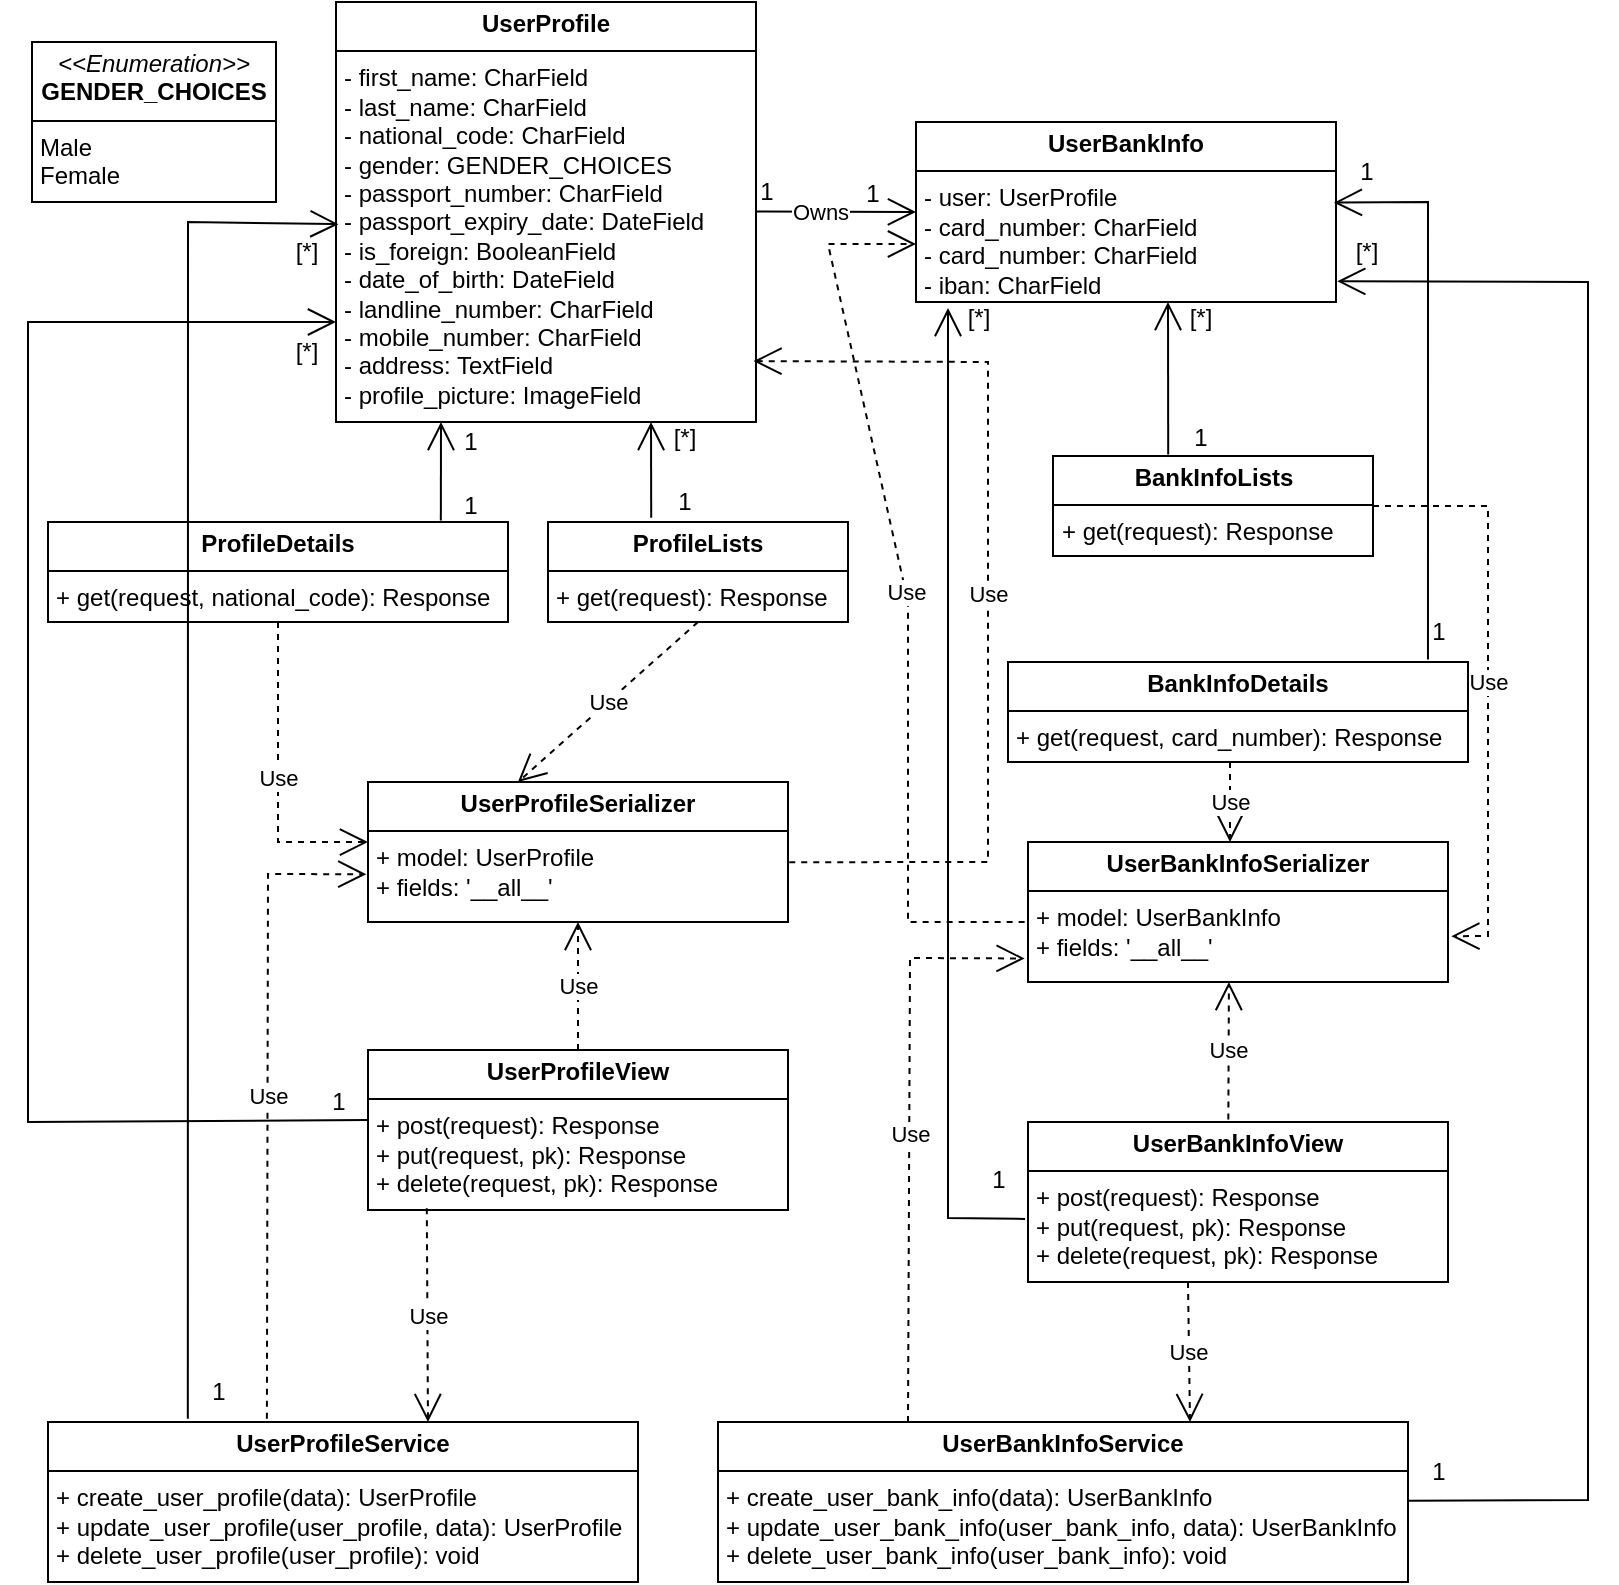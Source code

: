 <mxfile version="25.0.2">
  <diagram id="C5RBs43oDa-KdzZeNtuy" name="Page-1">
    <mxGraphModel dx="2206" dy="1286" grid="1" gridSize="10" guides="1" tooltips="1" connect="1" arrows="1" fold="1" page="1" pageScale="1" pageWidth="827" pageHeight="1169" math="0" shadow="0">
      <root>
        <mxCell id="WIyWlLk6GJQsqaUBKTNV-0" />
        <mxCell id="WIyWlLk6GJQsqaUBKTNV-1" parent="WIyWlLk6GJQsqaUBKTNV-0" />
        <mxCell id="NhaR2hyR2R-Psau6ybFk-0" value="&lt;p style=&quot;margin:0px;margin-top:4px;text-align:center;&quot;&gt;&lt;b&gt;UserProfile&lt;/b&gt;&lt;/p&gt;&lt;hr size=&quot;1&quot; style=&quot;border-style:solid;&quot;&gt;&lt;p style=&quot;margin:0px;margin-left:4px;&quot;&gt;- first_name: CharField&lt;/p&gt;&lt;p style=&quot;margin:0px;margin-left:4px;&quot;&gt;- last_name: CharField&lt;br&gt;&lt;/p&gt;&lt;p style=&quot;margin:0px;margin-left:4px;&quot;&gt;- national_code:&amp;nbsp;&lt;span style=&quot;background-color: initial;&quot;&gt;CharField&lt;/span&gt;&lt;/p&gt;&lt;p style=&quot;margin:0px;margin-left:4px;&quot;&gt;- gender: GENDER_CHOICES&lt;/p&gt;&lt;p style=&quot;margin:0px;margin-left:4px;&quot;&gt;- passport_number:&amp;nbsp;&lt;span style=&quot;background-color: initial;&quot;&gt;CharField&lt;/span&gt;&lt;/p&gt;&lt;p style=&quot;margin:0px;margin-left:4px;&quot;&gt;- passport_expiry_date: DateField&lt;/p&gt;&lt;p style=&quot;margin:0px;margin-left:4px;&quot;&gt;- is_foreign: BooleanField&lt;/p&gt;&lt;p style=&quot;margin:0px;margin-left:4px;&quot;&gt;- date_of_birth: DateField&lt;/p&gt;&lt;p style=&quot;margin:0px;margin-left:4px;&quot;&gt;- landline_number:&amp;nbsp;&lt;span style=&quot;background-color: initial;&quot;&gt;CharField&lt;/span&gt;&lt;/p&gt;&lt;p style=&quot;margin:0px;margin-left:4px;&quot;&gt;- mobile_number:&amp;nbsp;&lt;span style=&quot;background-color: initial;&quot;&gt;CharField&lt;/span&gt;&lt;/p&gt;&lt;p style=&quot;margin:0px;margin-left:4px;&quot;&gt;- address: TextField&lt;/p&gt;&lt;p style=&quot;margin:0px;margin-left:4px;&quot;&gt;&lt;span style=&quot;background-color: initial;&quot;&gt;- profile_picture: ImageField&lt;/span&gt;&lt;/p&gt;" style="verticalAlign=top;align=left;overflow=fill;html=1;whiteSpace=wrap;" parent="WIyWlLk6GJQsqaUBKTNV-1" vertex="1">
          <mxGeometry x="174" y="20" width="210" height="210" as="geometry" />
        </mxCell>
        <mxCell id="NhaR2hyR2R-Psau6ybFk-1" value="&lt;p style=&quot;margin:0px;margin-top:4px;text-align:center;&quot;&gt;&lt;i&gt;&amp;lt;&amp;lt;Enumeration&amp;gt;&amp;gt;&lt;/i&gt;&lt;br&gt;&lt;b&gt;GENDER_CHOICES&lt;/b&gt;&lt;/p&gt;&lt;hr size=&quot;1&quot; style=&quot;border-style:solid;&quot;&gt;&lt;p style=&quot;margin:0px;margin-left:4px;&quot;&gt;Male&lt;br&gt;Female&lt;/p&gt;" style="verticalAlign=top;align=left;overflow=fill;html=1;whiteSpace=wrap;" parent="WIyWlLk6GJQsqaUBKTNV-1" vertex="1">
          <mxGeometry x="22" y="40" width="122" height="80" as="geometry" />
        </mxCell>
        <mxCell id="NhaR2hyR2R-Psau6ybFk-2" value="&lt;p style=&quot;margin:0px;margin-top:4px;text-align:center;&quot;&gt;&lt;b&gt;UserBankInfo&lt;/b&gt;&lt;/p&gt;&lt;hr size=&quot;1&quot; style=&quot;border-style:solid;&quot;&gt;&lt;p style=&quot;margin:0px;margin-left:4px;&quot;&gt;- user: UserProfile&lt;/p&gt;&lt;p style=&quot;margin:0px;margin-left:4px;&quot;&gt;- card_number: CharField&lt;br&gt;&lt;/p&gt;&lt;p style=&quot;margin:0px;margin-left:4px;&quot;&gt;- card_number:&amp;nbsp;&lt;span style=&quot;background-color: initial;&quot;&gt;CharField&lt;/span&gt;&lt;/p&gt;&lt;p style=&quot;margin:0px;margin-left:4px;&quot;&gt;- iban:&amp;nbsp;&lt;span style=&quot;background-color: initial;&quot;&gt;CharField&lt;/span&gt;&lt;/p&gt;" style="verticalAlign=top;align=left;overflow=fill;html=1;whiteSpace=wrap;" parent="WIyWlLk6GJQsqaUBKTNV-1" vertex="1">
          <mxGeometry x="464" y="80" width="210" height="90" as="geometry" />
        </mxCell>
        <mxCell id="NhaR2hyR2R-Psau6ybFk-3" value="&lt;p style=&quot;margin:0px;margin-top:4px;text-align:center;&quot;&gt;&lt;b&gt;UserProfileService&lt;/b&gt;&lt;/p&gt;&lt;hr size=&quot;1&quot; style=&quot;border-style:solid;&quot;&gt;&lt;p style=&quot;margin:0px;margin-left:4px;&quot;&gt;+ create_user_profile(data): UserProfile&lt;/p&gt;&lt;p style=&quot;margin:0px;margin-left:4px;&quot;&gt;+&amp;nbsp;&lt;span style=&quot;background-color: initial;&quot;&gt;update_user_profile(&lt;/span&gt;&lt;span style=&quot;background-color: initial;&quot;&gt;user_profile,&amp;nbsp;&lt;/span&gt;&lt;span style=&quot;background-color: initial;&quot;&gt;data): UserProfile&lt;/span&gt;&lt;/p&gt;&lt;p style=&quot;margin:0px;margin-left:4px;&quot;&gt;&lt;span style=&quot;background-color: initial;&quot;&gt;+&amp;nbsp;&lt;/span&gt;&lt;span style=&quot;background-color: initial;&quot;&gt;delete_user_profile(user_profile): void&lt;/span&gt;&lt;/p&gt;" style="verticalAlign=top;align=left;overflow=fill;html=1;whiteSpace=wrap;" parent="WIyWlLk6GJQsqaUBKTNV-1" vertex="1">
          <mxGeometry x="30" y="730" width="295" height="80" as="geometry" />
        </mxCell>
        <mxCell id="NhaR2hyR2R-Psau6ybFk-4" value="&lt;p style=&quot;margin:0px;margin-top:4px;text-align:center;&quot;&gt;&lt;b&gt;UserBankInfoService&lt;/b&gt;&lt;/p&gt;&lt;hr size=&quot;1&quot; style=&quot;border-style:solid;&quot;&gt;&lt;p style=&quot;margin:0px;margin-left:4px;&quot;&gt;+ create_user_bank_info(data): UserBankInfo&lt;/p&gt;&lt;p style=&quot;margin:0px;margin-left:4px;&quot;&gt;+&amp;nbsp;&lt;span style=&quot;background-color: initial;&quot;&gt;update_&lt;/span&gt;user_bank_info&lt;span style=&quot;background-color: initial;&quot;&gt;(&lt;/span&gt;&lt;span style=&quot;background-color: initial;&quot;&gt;user_bank_info,&amp;nbsp;&lt;/span&gt;&lt;span style=&quot;background-color: initial;&quot;&gt;data):&amp;nbsp;&lt;/span&gt;&lt;span style=&quot;background-color: initial;&quot;&gt;UserBankInfo&lt;/span&gt;&lt;/p&gt;&lt;p style=&quot;margin:0px;margin-left:4px;&quot;&gt;&lt;span style=&quot;background-color: initial;&quot;&gt;+&amp;nbsp;&lt;/span&gt;&lt;span style=&quot;background-color: initial;&quot;&gt;delete_&lt;/span&gt;user_bank_info&lt;span style=&quot;background-color: initial;&quot;&gt;(user_bank_info): void&lt;/span&gt;&lt;/p&gt;" style="verticalAlign=top;align=left;overflow=fill;html=1;whiteSpace=wrap;" parent="WIyWlLk6GJQsqaUBKTNV-1" vertex="1">
          <mxGeometry x="365" y="730" width="345" height="80" as="geometry" />
        </mxCell>
        <mxCell id="NhaR2hyR2R-Psau6ybFk-7" value="&lt;p style=&quot;margin:0px;margin-top:4px;text-align:center;&quot;&gt;&lt;b&gt;UserProfileSerializer&lt;/b&gt;&lt;/p&gt;&lt;hr size=&quot;1&quot; style=&quot;border-style:solid;&quot;&gt;&lt;p style=&quot;margin:0px;margin-left:4px;&quot;&gt;+ model: UserProfile&lt;/p&gt;&lt;p style=&quot;margin:0px;margin-left:4px;&quot;&gt;+ fields: &#39;__all__&#39;&lt;/p&gt;" style="verticalAlign=top;align=left;overflow=fill;html=1;whiteSpace=wrap;" parent="WIyWlLk6GJQsqaUBKTNV-1" vertex="1">
          <mxGeometry x="190" y="410" width="210" height="70" as="geometry" />
        </mxCell>
        <mxCell id="NhaR2hyR2R-Psau6ybFk-8" value="&lt;p style=&quot;margin:0px;margin-top:4px;text-align:center;&quot;&gt;&lt;b&gt;UserBankInfoSerializer&lt;/b&gt;&lt;/p&gt;&lt;hr size=&quot;1&quot; style=&quot;border-style:solid;&quot;&gt;&lt;p style=&quot;margin:0px;margin-left:4px;&quot;&gt;+ model: UserBankInfo&lt;/p&gt;&lt;p style=&quot;margin:0px;margin-left:4px;&quot;&gt;+ fields: &#39;__all__&#39;&lt;/p&gt;" style="verticalAlign=top;align=left;overflow=fill;html=1;whiteSpace=wrap;" parent="WIyWlLk6GJQsqaUBKTNV-1" vertex="1">
          <mxGeometry x="520" y="440" width="210" height="70" as="geometry" />
        </mxCell>
        <mxCell id="NhaR2hyR2R-Psau6ybFk-10" value="&lt;p style=&quot;margin:0px;margin-top:4px;text-align:center;&quot;&gt;&lt;b&gt;UserProfileView&lt;/b&gt;&lt;/p&gt;&lt;hr size=&quot;1&quot; style=&quot;border-style:solid;&quot;&gt;&lt;p style=&quot;margin:0px;margin-left:4px;&quot;&gt;+ post(request): Response&lt;/p&gt;&lt;p style=&quot;margin:0px;margin-left:4px;&quot;&gt;+&amp;nbsp;&lt;span style=&quot;background-color: initial;&quot;&gt;put(request, pk): Response&lt;/span&gt;&lt;/p&gt;&lt;p style=&quot;margin:0px;margin-left:4px;&quot;&gt;&lt;span style=&quot;background-color: initial;&quot;&gt;+&amp;nbsp;&lt;/span&gt;&lt;span style=&quot;background-color: initial;&quot;&gt;delete(request, pk): Response&lt;/span&gt;&lt;/p&gt;" style="verticalAlign=top;align=left;overflow=fill;html=1;whiteSpace=wrap;" parent="WIyWlLk6GJQsqaUBKTNV-1" vertex="1">
          <mxGeometry x="190" y="544" width="210" height="80" as="geometry" />
        </mxCell>
        <mxCell id="NhaR2hyR2R-Psau6ybFk-11" value="&lt;p style=&quot;margin:0px;margin-top:4px;text-align:center;&quot;&gt;&lt;b&gt;UserBankInfoView&lt;/b&gt;&lt;/p&gt;&lt;hr size=&quot;1&quot; style=&quot;border-style:solid;&quot;&gt;&lt;p style=&quot;margin: 0px 0px 0px 4px;&quot;&gt;+ post(request): Response&lt;/p&gt;&lt;p style=&quot;margin: 0px 0px 0px 4px;&quot;&gt;+&amp;nbsp;&lt;span style=&quot;background-color: initial;&quot;&gt;put(request, pk): Response&lt;/span&gt;&lt;/p&gt;&lt;p style=&quot;margin: 0px 0px 0px 4px;&quot;&gt;&lt;span style=&quot;background-color: initial;&quot;&gt;+&amp;nbsp;&lt;/span&gt;&lt;span style=&quot;background-color: initial;&quot;&gt;delete(request, pk): Response&lt;/span&gt;&lt;/p&gt;" style="verticalAlign=top;align=left;overflow=fill;html=1;whiteSpace=wrap;" parent="WIyWlLk6GJQsqaUBKTNV-1" vertex="1">
          <mxGeometry x="520" y="580" width="210" height="80" as="geometry" />
        </mxCell>
        <mxCell id="NhaR2hyR2R-Psau6ybFk-12" value="&lt;p style=&quot;margin:0px;margin-top:4px;text-align:center;&quot;&gt;&lt;b&gt;ProfileLists&lt;/b&gt;&lt;/p&gt;&lt;hr size=&quot;1&quot; style=&quot;border-style:solid;&quot;&gt;&lt;p style=&quot;margin:0px;margin-left:4px;&quot;&gt;+ get(request): Response&lt;/p&gt;" style="verticalAlign=top;align=left;overflow=fill;html=1;whiteSpace=wrap;" parent="WIyWlLk6GJQsqaUBKTNV-1" vertex="1">
          <mxGeometry x="280" y="280" width="150" height="50" as="geometry" />
        </mxCell>
        <mxCell id="NhaR2hyR2R-Psau6ybFk-13" value="&lt;p style=&quot;margin:0px;margin-top:4px;text-align:center;&quot;&gt;&lt;b&gt;ProfileDetails&lt;/b&gt;&lt;br&gt;&lt;/p&gt;&lt;hr size=&quot;1&quot; style=&quot;border-style:solid;&quot;&gt;&lt;p style=&quot;margin:0px;margin-left:4px;&quot;&gt;+ get(request, national_code): Response&lt;br&gt;&lt;/p&gt;" style="verticalAlign=top;align=left;overflow=fill;html=1;whiteSpace=wrap;" parent="WIyWlLk6GJQsqaUBKTNV-1" vertex="1">
          <mxGeometry x="30" y="280" width="230" height="50" as="geometry" />
        </mxCell>
        <mxCell id="NhaR2hyR2R-Psau6ybFk-14" value="&lt;p style=&quot;margin:0px;margin-top:4px;text-align:center;&quot;&gt;&lt;b&gt;BankInfoLists&lt;/b&gt;&lt;/p&gt;&lt;hr size=&quot;1&quot; style=&quot;border-style:solid;&quot;&gt;&lt;p style=&quot;margin:0px;margin-left:4px;&quot;&gt;+ get(request): Response&lt;/p&gt;" style="verticalAlign=top;align=left;overflow=fill;html=1;whiteSpace=wrap;" parent="WIyWlLk6GJQsqaUBKTNV-1" vertex="1">
          <mxGeometry x="532.5" y="247" width="160" height="50" as="geometry" />
        </mxCell>
        <mxCell id="NhaR2hyR2R-Psau6ybFk-15" value="&lt;p style=&quot;margin:0px;margin-top:4px;text-align:center;&quot;&gt;&lt;b style=&quot;background-color: initial;&quot;&gt;BankInfo&lt;/b&gt;&lt;b&gt;Details&lt;/b&gt;&lt;br&gt;&lt;/p&gt;&lt;hr size=&quot;1&quot; style=&quot;border-style:solid;&quot;&gt;&lt;p style=&quot;margin:0px;margin-left:4px;&quot;&gt;+ get(request, card_number): Response&lt;br&gt;&lt;/p&gt;" style="verticalAlign=top;align=left;overflow=fill;html=1;whiteSpace=wrap;" parent="WIyWlLk6GJQsqaUBKTNV-1" vertex="1">
          <mxGeometry x="510" y="350" width="230" height="50" as="geometry" />
        </mxCell>
        <mxCell id="JuM62VpfZjrxUYvz8Qyw-0" value="" style="endArrow=open;endFill=1;endSize=12;html=1;rounded=0;" edge="1" parent="WIyWlLk6GJQsqaUBKTNV-1">
          <mxGeometry width="160" relative="1" as="geometry">
            <mxPoint x="384" y="124.72" as="sourcePoint" />
            <mxPoint x="464" y="125" as="targetPoint" />
          </mxGeometry>
        </mxCell>
        <mxCell id="JuM62VpfZjrxUYvz8Qyw-3" value="Owns" style="edgeLabel;html=1;align=center;verticalAlign=middle;resizable=0;points=[];" vertex="1" connectable="0" parent="JuM62VpfZjrxUYvz8Qyw-0">
          <mxGeometry x="-0.212" relative="1" as="geometry">
            <mxPoint as="offset" />
          </mxGeometry>
        </mxCell>
        <mxCell id="JuM62VpfZjrxUYvz8Qyw-1" value="1" style="text;html=1;align=center;verticalAlign=middle;resizable=0;points=[];autosize=1;strokeColor=none;fillColor=none;" vertex="1" parent="WIyWlLk6GJQsqaUBKTNV-1">
          <mxGeometry x="374" y="100" width="30" height="30" as="geometry" />
        </mxCell>
        <mxCell id="JuM62VpfZjrxUYvz8Qyw-2" value="1" style="text;html=1;align=center;verticalAlign=middle;resizable=0;points=[];autosize=1;strokeColor=none;fillColor=none;" vertex="1" parent="WIyWlLk6GJQsqaUBKTNV-1">
          <mxGeometry x="426.5" y="101" width="30" height="30" as="geometry" />
        </mxCell>
        <mxCell id="JuM62VpfZjrxUYvz8Qyw-4" value="" style="endArrow=open;endFill=1;endSize=12;html=1;rounded=0;exitX=0.854;exitY=-0.015;exitDx=0;exitDy=0;exitPerimeter=0;entryX=0.25;entryY=1;entryDx=0;entryDy=0;" edge="1" parent="WIyWlLk6GJQsqaUBKTNV-1" source="NhaR2hyR2R-Psau6ybFk-13" target="NhaR2hyR2R-Psau6ybFk-0">
          <mxGeometry width="160" relative="1" as="geometry">
            <mxPoint x="430" y="180" as="sourcePoint" />
            <mxPoint x="590" y="180" as="targetPoint" />
          </mxGeometry>
        </mxCell>
        <mxCell id="JuM62VpfZjrxUYvz8Qyw-5" value="" style="endArrow=open;endFill=1;endSize=12;html=1;rounded=0;exitX=0.344;exitY=-0.043;exitDx=0;exitDy=0;entryX=0.75;entryY=1;entryDx=0;entryDy=0;exitPerimeter=0;" edge="1" parent="WIyWlLk6GJQsqaUBKTNV-1" source="NhaR2hyR2R-Psau6ybFk-12" target="NhaR2hyR2R-Psau6ybFk-0">
          <mxGeometry width="160" relative="1" as="geometry">
            <mxPoint x="236" y="289" as="sourcePoint" />
            <mxPoint x="237" y="240" as="targetPoint" />
          </mxGeometry>
        </mxCell>
        <mxCell id="JuM62VpfZjrxUYvz8Qyw-7" value="1" style="text;html=1;align=center;verticalAlign=middle;resizable=0;points=[];autosize=1;strokeColor=none;fillColor=none;" vertex="1" parent="WIyWlLk6GJQsqaUBKTNV-1">
          <mxGeometry x="226" y="257" width="30" height="30" as="geometry" />
        </mxCell>
        <mxCell id="JuM62VpfZjrxUYvz8Qyw-8" value="1" style="text;html=1;align=center;verticalAlign=middle;resizable=0;points=[];autosize=1;strokeColor=none;fillColor=none;" vertex="1" parent="WIyWlLk6GJQsqaUBKTNV-1">
          <mxGeometry x="226" y="225" width="30" height="30" as="geometry" />
        </mxCell>
        <mxCell id="JuM62VpfZjrxUYvz8Qyw-9" value="1" style="text;html=1;align=center;verticalAlign=middle;resizable=0;points=[];autosize=1;strokeColor=none;fillColor=none;" vertex="1" parent="WIyWlLk6GJQsqaUBKTNV-1">
          <mxGeometry x="333" y="255" width="30" height="30" as="geometry" />
        </mxCell>
        <mxCell id="JuM62VpfZjrxUYvz8Qyw-10" value="[*]" style="text;html=1;align=center;verticalAlign=middle;resizable=0;points=[];autosize=1;strokeColor=none;fillColor=none;" vertex="1" parent="WIyWlLk6GJQsqaUBKTNV-1">
          <mxGeometry x="333" y="223" width="30" height="30" as="geometry" />
        </mxCell>
        <mxCell id="JuM62VpfZjrxUYvz8Qyw-12" value="Use" style="endArrow=open;endSize=12;dashed=1;html=1;rounded=0;exitX=0.5;exitY=1;exitDx=0;exitDy=0;entryX=0;entryY=0.429;entryDx=0;entryDy=0;entryPerimeter=0;" edge="1" parent="WIyWlLk6GJQsqaUBKTNV-1" source="NhaR2hyR2R-Psau6ybFk-13" target="NhaR2hyR2R-Psau6ybFk-7">
          <mxGeometry width="160" relative="1" as="geometry">
            <mxPoint x="490" y="510" as="sourcePoint" />
            <mxPoint x="269" y="440" as="targetPoint" />
            <Array as="points">
              <mxPoint x="145" y="440" />
            </Array>
          </mxGeometry>
        </mxCell>
        <mxCell id="JuM62VpfZjrxUYvz8Qyw-13" value="Use" style="endArrow=open;endSize=12;dashed=1;html=1;rounded=0;exitX=0.5;exitY=1;exitDx=0;exitDy=0;entryX=0.357;entryY=0;entryDx=0;entryDy=0;entryPerimeter=0;" edge="1" parent="WIyWlLk6GJQsqaUBKTNV-1" source="NhaR2hyR2R-Psau6ybFk-12" target="NhaR2hyR2R-Psau6ybFk-7">
          <mxGeometry width="160" relative="1" as="geometry">
            <mxPoint x="363" y="360" as="sourcePoint" />
            <mxPoint x="385.265" y="400.88" as="targetPoint" />
          </mxGeometry>
        </mxCell>
        <mxCell id="JuM62VpfZjrxUYvz8Qyw-15" value="Use" style="endArrow=open;endSize=12;dashed=1;html=1;rounded=0;entryX=0.994;entryY=0.855;entryDx=0;entryDy=0;entryPerimeter=0;exitX=1.003;exitY=0.573;exitDx=0;exitDy=0;exitPerimeter=0;" edge="1" parent="WIyWlLk6GJQsqaUBKTNV-1" source="NhaR2hyR2R-Psau6ybFk-7" target="NhaR2hyR2R-Psau6ybFk-0">
          <mxGeometry width="160" relative="1" as="geometry">
            <mxPoint x="490" y="450" as="sourcePoint" />
            <mxPoint x="590" y="400" as="targetPoint" />
            <Array as="points">
              <mxPoint x="500" y="450" />
              <mxPoint x="500" y="320" />
              <mxPoint x="500" y="200" />
            </Array>
          </mxGeometry>
        </mxCell>
        <mxCell id="JuM62VpfZjrxUYvz8Qyw-16" value="Use" style="endArrow=open;endSize=12;dashed=1;html=1;rounded=0;exitX=0.5;exitY=0;exitDx=0;exitDy=0;entryX=0.5;entryY=1;entryDx=0;entryDy=0;" edge="1" parent="WIyWlLk6GJQsqaUBKTNV-1" source="NhaR2hyR2R-Psau6ybFk-10" target="NhaR2hyR2R-Psau6ybFk-7">
          <mxGeometry width="160" relative="1" as="geometry">
            <mxPoint x="450" y="460" as="sourcePoint" />
            <mxPoint x="610" y="460" as="targetPoint" />
            <mxPoint as="offset" />
          </mxGeometry>
        </mxCell>
        <mxCell id="JuM62VpfZjrxUYvz8Qyw-17" value="[*]" style="text;html=1;align=center;verticalAlign=middle;resizable=0;points=[];autosize=1;strokeColor=none;fillColor=none;" vertex="1" parent="WIyWlLk6GJQsqaUBKTNV-1">
          <mxGeometry x="144" y="180" width="30" height="30" as="geometry" />
        </mxCell>
        <mxCell id="JuM62VpfZjrxUYvz8Qyw-18" value="1" style="text;html=1;align=center;verticalAlign=middle;resizable=0;points=[];autosize=1;strokeColor=none;fillColor=none;" vertex="1" parent="WIyWlLk6GJQsqaUBKTNV-1">
          <mxGeometry x="160" y="555" width="30" height="30" as="geometry" />
        </mxCell>
        <mxCell id="JuM62VpfZjrxUYvz8Qyw-19" value="" style="endArrow=open;endFill=1;endSize=12;html=1;rounded=0;exitX=0.002;exitY=0.438;exitDx=0;exitDy=0;exitPerimeter=0;" edge="1" parent="WIyWlLk6GJQsqaUBKTNV-1" source="NhaR2hyR2R-Psau6ybFk-10">
          <mxGeometry width="160" relative="1" as="geometry">
            <mxPoint x="201" y="580" as="sourcePoint" />
            <mxPoint x="174" y="180" as="targetPoint" />
            <Array as="points">
              <mxPoint x="20" y="580" />
              <mxPoint x="20" y="180" />
            </Array>
          </mxGeometry>
        </mxCell>
        <mxCell id="JuM62VpfZjrxUYvz8Qyw-20" value="1" style="text;html=1;align=center;verticalAlign=middle;resizable=0;points=[];autosize=1;strokeColor=none;fillColor=none;" vertex="1" parent="WIyWlLk6GJQsqaUBKTNV-1">
          <mxGeometry x="674" y="90" width="30" height="30" as="geometry" />
        </mxCell>
        <mxCell id="JuM62VpfZjrxUYvz8Qyw-21" value="1" style="text;html=1;align=center;verticalAlign=middle;resizable=0;points=[];autosize=1;strokeColor=none;fillColor=none;" vertex="1" parent="WIyWlLk6GJQsqaUBKTNV-1">
          <mxGeometry x="710" y="320" width="30" height="30" as="geometry" />
        </mxCell>
        <mxCell id="JuM62VpfZjrxUYvz8Qyw-22" value="" style="endArrow=open;endFill=1;endSize=12;html=1;rounded=0;exitX=0.333;exitY=0.959;exitDx=0;exitDy=0;exitPerimeter=0;entryX=0.995;entryY=0.448;entryDx=0;entryDy=0;entryPerimeter=0;" edge="1" parent="WIyWlLk6GJQsqaUBKTNV-1" source="JuM62VpfZjrxUYvz8Qyw-21" target="NhaR2hyR2R-Psau6ybFk-2">
          <mxGeometry width="160" relative="1" as="geometry">
            <mxPoint x="710" y="342" as="sourcePoint" />
            <mxPoint x="710" y="260" as="targetPoint" />
            <Array as="points">
              <mxPoint x="720" y="120" />
            </Array>
          </mxGeometry>
        </mxCell>
        <mxCell id="JuM62VpfZjrxUYvz8Qyw-23" value="1" style="text;html=1;align=center;verticalAlign=middle;resizable=0;points=[];autosize=1;strokeColor=none;fillColor=none;" vertex="1" parent="WIyWlLk6GJQsqaUBKTNV-1">
          <mxGeometry x="591" y="223" width="30" height="30" as="geometry" />
        </mxCell>
        <mxCell id="JuM62VpfZjrxUYvz8Qyw-24" value="[*]" style="text;html=1;align=center;verticalAlign=middle;resizable=0;points=[];autosize=1;strokeColor=none;fillColor=none;" vertex="1" parent="WIyWlLk6GJQsqaUBKTNV-1">
          <mxGeometry x="591" y="163" width="30" height="30" as="geometry" />
        </mxCell>
        <mxCell id="JuM62VpfZjrxUYvz8Qyw-25" value="" style="endArrow=open;endFill=1;endSize=12;html=1;rounded=0;exitX=0.36;exitY=-0.016;exitDx=0;exitDy=0;entryX=0.75;entryY=1;entryDx=0;entryDy=0;exitPerimeter=0;" edge="1" parent="WIyWlLk6GJQsqaUBKTNV-1" source="NhaR2hyR2R-Psau6ybFk-14">
          <mxGeometry width="160" relative="1" as="geometry">
            <mxPoint x="590" y="218" as="sourcePoint" />
            <mxPoint x="590" y="170" as="targetPoint" />
          </mxGeometry>
        </mxCell>
        <mxCell id="JuM62VpfZjrxUYvz8Qyw-26" value="Use" style="endArrow=open;endSize=12;dashed=1;html=1;rounded=0;exitX=0.5;exitY=1;exitDx=0;exitDy=0;" edge="1" parent="WIyWlLk6GJQsqaUBKTNV-1">
          <mxGeometry width="160" relative="1" as="geometry">
            <mxPoint x="621" y="400" as="sourcePoint" />
            <mxPoint x="621" y="440" as="targetPoint" />
          </mxGeometry>
        </mxCell>
        <mxCell id="JuM62VpfZjrxUYvz8Qyw-27" value="Use" style="endArrow=open;endSize=12;dashed=1;html=1;rounded=0;exitX=1;exitY=0.5;exitDx=0;exitDy=0;entryX=1.008;entryY=0.673;entryDx=0;entryDy=0;entryPerimeter=0;" edge="1" parent="WIyWlLk6GJQsqaUBKTNV-1" source="NhaR2hyR2R-Psau6ybFk-14" target="NhaR2hyR2R-Psau6ybFk-8">
          <mxGeometry width="160" relative="1" as="geometry">
            <mxPoint x="703.31" y="270" as="sourcePoint" />
            <mxPoint x="703.31" y="350" as="targetPoint" />
            <Array as="points">
              <mxPoint x="750" y="272" />
              <mxPoint x="750" y="380" />
              <mxPoint x="750" y="487" />
            </Array>
          </mxGeometry>
        </mxCell>
        <mxCell id="JuM62VpfZjrxUYvz8Qyw-28" value="Use" style="endArrow=open;endSize=12;dashed=1;html=1;rounded=0;exitX=0.477;exitY=-0.015;exitDx=0;exitDy=0;entryX=0.5;entryY=1;entryDx=0;entryDy=0;exitPerimeter=0;" edge="1" parent="WIyWlLk6GJQsqaUBKTNV-1" source="NhaR2hyR2R-Psau6ybFk-11">
          <mxGeometry width="160" relative="1" as="geometry">
            <mxPoint x="620.46" y="570" as="sourcePoint" />
            <mxPoint x="620.46" y="510" as="targetPoint" />
          </mxGeometry>
        </mxCell>
        <mxCell id="JuM62VpfZjrxUYvz8Qyw-29" value="" style="endArrow=open;endFill=1;endSize=12;html=1;rounded=0;exitX=-0.007;exitY=0.606;exitDx=0;exitDy=0;exitPerimeter=0;" edge="1" parent="WIyWlLk6GJQsqaUBKTNV-1" source="NhaR2hyR2R-Psau6ybFk-11">
          <mxGeometry width="160" relative="1" as="geometry">
            <mxPoint x="450" y="555" as="sourcePoint" />
            <mxPoint x="480" y="173" as="targetPoint" />
            <Array as="points">
              <mxPoint x="480" y="628" />
              <mxPoint x="480" y="540" />
              <mxPoint x="480" y="400" />
            </Array>
          </mxGeometry>
        </mxCell>
        <mxCell id="JuM62VpfZjrxUYvz8Qyw-30" value="1" style="text;html=1;align=center;verticalAlign=middle;resizable=0;points=[];autosize=1;strokeColor=none;fillColor=none;" vertex="1" parent="WIyWlLk6GJQsqaUBKTNV-1">
          <mxGeometry x="490" y="594" width="30" height="30" as="geometry" />
        </mxCell>
        <mxCell id="JuM62VpfZjrxUYvz8Qyw-31" value="[*]" style="text;html=1;align=center;verticalAlign=middle;resizable=0;points=[];autosize=1;strokeColor=none;fillColor=none;" vertex="1" parent="WIyWlLk6GJQsqaUBKTNV-1">
          <mxGeometry x="480" y="163" width="30" height="30" as="geometry" />
        </mxCell>
        <mxCell id="JuM62VpfZjrxUYvz8Qyw-32" value="Use" style="endArrow=open;endSize=12;dashed=1;html=1;rounded=0;exitX=-0.007;exitY=0.566;exitDx=0;exitDy=0;exitPerimeter=0;" edge="1" parent="WIyWlLk6GJQsqaUBKTNV-1">
          <mxGeometry width="160" relative="1" as="geometry">
            <mxPoint x="518.32" y="480" as="sourcePoint" />
            <mxPoint x="464" y="141" as="targetPoint" />
            <Array as="points">
              <mxPoint x="460" y="480" />
              <mxPoint x="460" y="320" />
              <mxPoint x="420" y="141" />
            </Array>
            <mxPoint as="offset" />
          </mxGeometry>
        </mxCell>
        <mxCell id="JuM62VpfZjrxUYvz8Qyw-33" value="" style="endArrow=open;endFill=1;endSize=12;html=1;rounded=0;exitX=0.237;exitY=-0.02;exitDx=0;exitDy=0;exitPerimeter=0;entryX=0.006;entryY=0.529;entryDx=0;entryDy=0;entryPerimeter=0;" edge="1" parent="WIyWlLk6GJQsqaUBKTNV-1" source="NhaR2hyR2R-Psau6ybFk-3" target="NhaR2hyR2R-Psau6ybFk-0">
          <mxGeometry width="160" relative="1" as="geometry">
            <mxPoint x="96" y="680" as="sourcePoint" />
            <mxPoint x="100" y="140" as="targetPoint" />
            <Array as="points">
              <mxPoint x="100" y="130" />
            </Array>
          </mxGeometry>
        </mxCell>
        <mxCell id="JuM62VpfZjrxUYvz8Qyw-34" value="[*]" style="text;html=1;align=center;verticalAlign=middle;resizable=0;points=[];autosize=1;strokeColor=none;fillColor=none;" vertex="1" parent="WIyWlLk6GJQsqaUBKTNV-1">
          <mxGeometry x="144" y="130" width="30" height="30" as="geometry" />
        </mxCell>
        <mxCell id="JuM62VpfZjrxUYvz8Qyw-35" value="1" style="text;html=1;align=center;verticalAlign=middle;resizable=0;points=[];autosize=1;strokeColor=none;fillColor=none;" vertex="1" parent="WIyWlLk6GJQsqaUBKTNV-1">
          <mxGeometry x="100" y="700" width="30" height="30" as="geometry" />
        </mxCell>
        <mxCell id="JuM62VpfZjrxUYvz8Qyw-36" value="Use" style="endArrow=open;endSize=12;dashed=1;html=1;rounded=0;exitX=0.14;exitY=0.989;exitDx=0;exitDy=0;entryX=0.644;entryY=0;entryDx=0;entryDy=0;exitPerimeter=0;entryPerimeter=0;" edge="1" parent="WIyWlLk6GJQsqaUBKTNV-1" source="NhaR2hyR2R-Psau6ybFk-10" target="NhaR2hyR2R-Psau6ybFk-3">
          <mxGeometry width="160" relative="1" as="geometry">
            <mxPoint x="280" y="724" as="sourcePoint" />
            <mxPoint x="280" y="660" as="targetPoint" />
            <mxPoint as="offset" />
          </mxGeometry>
        </mxCell>
        <mxCell id="JuM62VpfZjrxUYvz8Qyw-37" value="Use" style="endArrow=open;endSize=12;dashed=1;html=1;rounded=0;exitX=0.371;exitY=-0.02;exitDx=0;exitDy=0;exitPerimeter=0;entryX=-0.004;entryY=0.659;entryDx=0;entryDy=0;entryPerimeter=0;" edge="1" parent="WIyWlLk6GJQsqaUBKTNV-1" source="NhaR2hyR2R-Psau6ybFk-3" target="NhaR2hyR2R-Psau6ybFk-7">
          <mxGeometry width="160" relative="1" as="geometry">
            <mxPoint x="160" y="610" as="sourcePoint" />
            <mxPoint x="140" y="460" as="targetPoint" />
            <Array as="points">
              <mxPoint x="140" y="456" />
            </Array>
            <mxPoint as="offset" />
          </mxGeometry>
        </mxCell>
        <mxCell id="JuM62VpfZjrxUYvz8Qyw-38" value="" style="endArrow=open;endFill=1;endSize=12;html=1;rounded=0;entryX=1.003;entryY=0.885;entryDx=0;entryDy=0;entryPerimeter=0;" edge="1" parent="WIyWlLk6GJQsqaUBKTNV-1" target="NhaR2hyR2R-Psau6ybFk-2">
          <mxGeometry width="160" relative="1" as="geometry">
            <mxPoint x="710" y="769.33" as="sourcePoint" />
            <mxPoint x="760" y="160" as="targetPoint" />
            <Array as="points">
              <mxPoint x="800" y="769" />
              <mxPoint x="800" y="480" />
              <mxPoint x="800" y="160" />
            </Array>
          </mxGeometry>
        </mxCell>
        <mxCell id="JuM62VpfZjrxUYvz8Qyw-39" value="[*]" style="text;html=1;align=center;verticalAlign=middle;resizable=0;points=[];autosize=1;strokeColor=none;fillColor=none;" vertex="1" parent="WIyWlLk6GJQsqaUBKTNV-1">
          <mxGeometry x="674" y="130" width="30" height="30" as="geometry" />
        </mxCell>
        <mxCell id="JuM62VpfZjrxUYvz8Qyw-40" value="1" style="text;html=1;align=center;verticalAlign=middle;resizable=0;points=[];autosize=1;strokeColor=none;fillColor=none;" vertex="1" parent="WIyWlLk6GJQsqaUBKTNV-1">
          <mxGeometry x="710" y="740" width="30" height="30" as="geometry" />
        </mxCell>
        <mxCell id="JuM62VpfZjrxUYvz8Qyw-41" value="Use" style="endArrow=open;endSize=12;dashed=1;html=1;rounded=0;exitX=0.14;exitY=0.989;exitDx=0;exitDy=0;exitPerimeter=0;" edge="1" parent="WIyWlLk6GJQsqaUBKTNV-1">
          <mxGeometry width="160" relative="1" as="geometry">
            <mxPoint x="600" y="660" as="sourcePoint" />
            <mxPoint x="601" y="730" as="targetPoint" />
            <mxPoint as="offset" />
          </mxGeometry>
        </mxCell>
        <mxCell id="JuM62VpfZjrxUYvz8Qyw-42" value="Use" style="endArrow=open;endSize=12;dashed=1;html=1;rounded=0;entryX=-0.008;entryY=0.832;entryDx=0;entryDy=0;entryPerimeter=0;" edge="1" parent="WIyWlLk6GJQsqaUBKTNV-1" target="NhaR2hyR2R-Psau6ybFk-8">
          <mxGeometry width="160" relative="1" as="geometry">
            <mxPoint x="460" y="730" as="sourcePoint" />
            <mxPoint x="510" y="498" as="targetPoint" />
            <Array as="points">
              <mxPoint x="461" y="498" />
            </Array>
            <mxPoint as="offset" />
          </mxGeometry>
        </mxCell>
      </root>
    </mxGraphModel>
  </diagram>
</mxfile>

